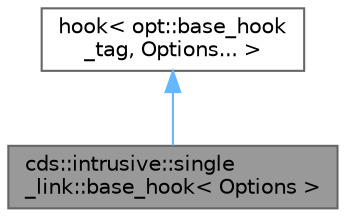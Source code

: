 digraph "cds::intrusive::single_link::base_hook&lt; Options &gt;"
{
 // LATEX_PDF_SIZE
  bgcolor="transparent";
  edge [fontname=Helvetica,fontsize=10,labelfontname=Helvetica,labelfontsize=10];
  node [fontname=Helvetica,fontsize=10,shape=box,height=0.2,width=0.4];
  Node1 [id="Node000001",label="cds::intrusive::single\l_link::base_hook\< Options \>",height=0.2,width=0.4,color="gray40", fillcolor="grey60", style="filled", fontcolor="black",tooltip="Base hook"];
  Node2 -> Node1 [id="edge2_Node000001_Node000002",dir="back",color="steelblue1",style="solid",tooltip=" "];
  Node2 [id="Node000002",label="hook\< opt::base_hook\l_tag, Options... \>",height=0.2,width=0.4,color="gray40", fillcolor="white", style="filled",tooltip=" "];
}
